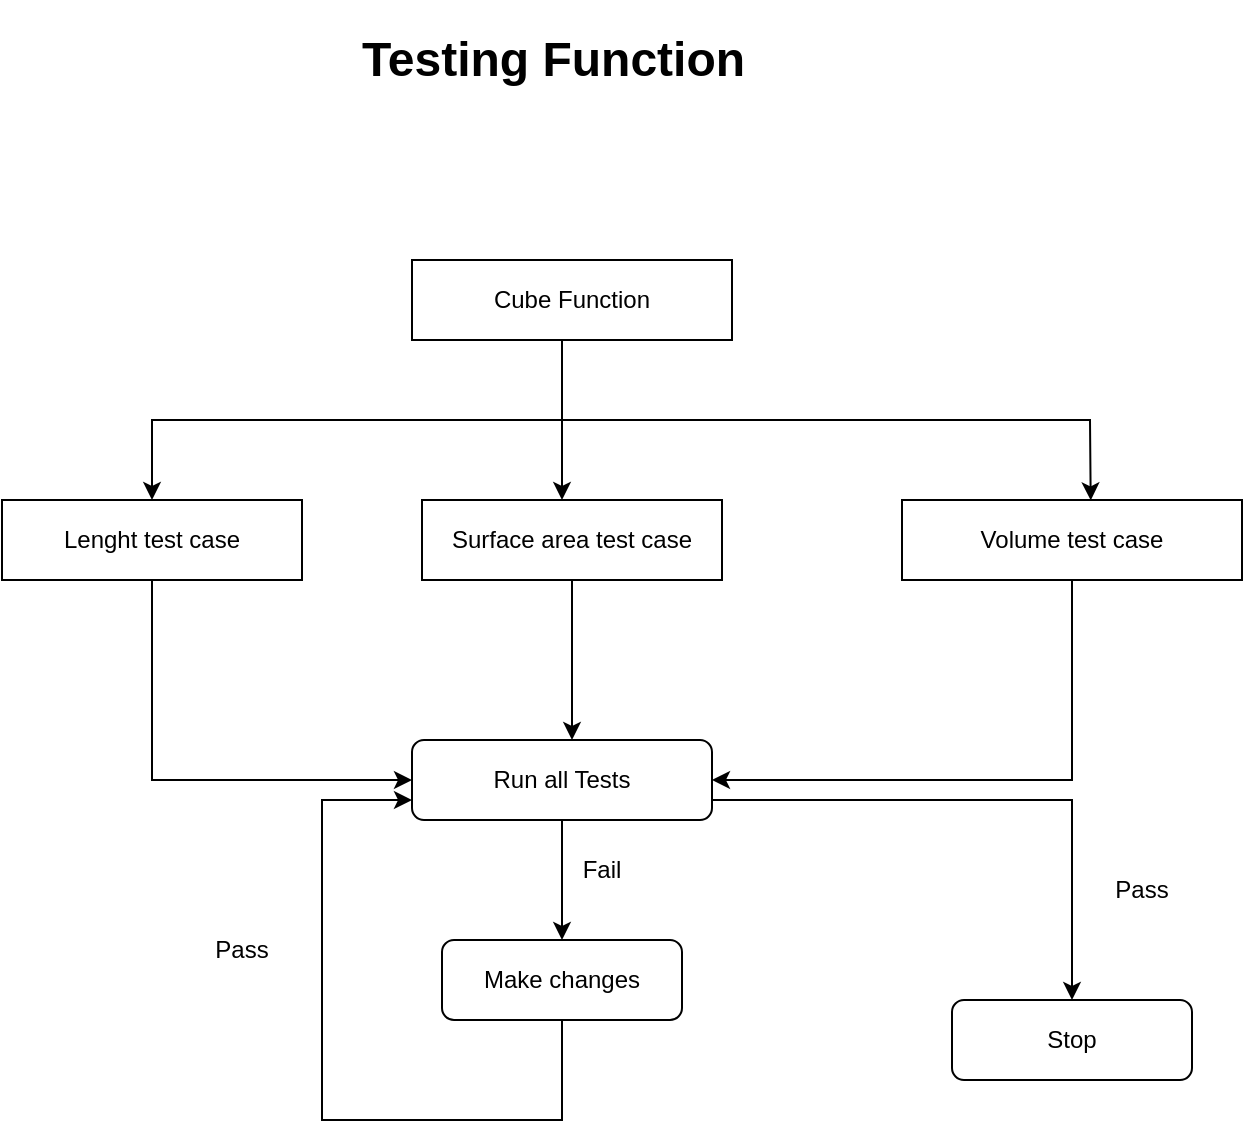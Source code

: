<mxfile version="20.7.4" type="github">
  <diagram id="pFhrnznNoVYy2KpuG-1z" name="Page-1">
    <mxGraphModel dx="1050" dy="1583" grid="1" gridSize="10" guides="1" tooltips="1" connect="1" arrows="1" fold="1" page="1" pageScale="1" pageWidth="850" pageHeight="1100" math="0" shadow="0">
      <root>
        <mxCell id="0" />
        <mxCell id="1" parent="0" />
        <mxCell id="2Bv_K4hrnXmEvZRlv9hX-5" value="" style="edgeStyle=orthogonalEdgeStyle;rounded=0;orthogonalLoop=1;jettySize=auto;html=1;" edge="1" parent="1" source="2Bv_K4hrnXmEvZRlv9hX-1" target="2Bv_K4hrnXmEvZRlv9hX-3">
          <mxGeometry relative="1" as="geometry">
            <Array as="points">
              <mxPoint x="420" y="120" />
              <mxPoint x="420" y="120" />
            </Array>
          </mxGeometry>
        </mxCell>
        <mxCell id="2Bv_K4hrnXmEvZRlv9hX-1" value="Cube Function" style="rounded=0;whiteSpace=wrap;html=1;" vertex="1" parent="1">
          <mxGeometry x="345" y="40" width="160" height="40" as="geometry" />
        </mxCell>
        <mxCell id="2Bv_K4hrnXmEvZRlv9hX-2" value="Lenght test case" style="rounded=0;whiteSpace=wrap;html=1;" vertex="1" parent="1">
          <mxGeometry x="140" y="160" width="150" height="40" as="geometry" />
        </mxCell>
        <mxCell id="2Bv_K4hrnXmEvZRlv9hX-12" value="" style="edgeStyle=orthogonalEdgeStyle;rounded=0;orthogonalLoop=1;jettySize=auto;html=1;" edge="1" parent="1" source="2Bv_K4hrnXmEvZRlv9hX-3" target="2Bv_K4hrnXmEvZRlv9hX-11">
          <mxGeometry x="-0.294" y="-5" relative="1" as="geometry">
            <Array as="points">
              <mxPoint x="425" y="260" />
              <mxPoint x="425" y="260" />
            </Array>
            <mxPoint as="offset" />
          </mxGeometry>
        </mxCell>
        <mxCell id="2Bv_K4hrnXmEvZRlv9hX-3" value="Surface area test case" style="rounded=0;whiteSpace=wrap;html=1;" vertex="1" parent="1">
          <mxGeometry x="350" y="160" width="150" height="40" as="geometry" />
        </mxCell>
        <mxCell id="2Bv_K4hrnXmEvZRlv9hX-4" value="Volume test case" style="whiteSpace=wrap;html=1;" vertex="1" parent="1">
          <mxGeometry x="590" y="160" width="170" height="40" as="geometry" />
        </mxCell>
        <mxCell id="2Bv_K4hrnXmEvZRlv9hX-6" value="" style="endArrow=classic;html=1;rounded=0;entryX=0.555;entryY=0.005;entryDx=0;entryDy=0;entryPerimeter=0;" edge="1" parent="1" target="2Bv_K4hrnXmEvZRlv9hX-4">
          <mxGeometry width="50" height="50" relative="1" as="geometry">
            <mxPoint x="420" y="120" as="sourcePoint" />
            <mxPoint x="450" y="260" as="targetPoint" />
            <Array as="points">
              <mxPoint x="684" y="120" />
            </Array>
          </mxGeometry>
        </mxCell>
        <mxCell id="2Bv_K4hrnXmEvZRlv9hX-7" value="" style="endArrow=classic;html=1;rounded=0;entryX=0.5;entryY=0;entryDx=0;entryDy=0;" edge="1" parent="1" target="2Bv_K4hrnXmEvZRlv9hX-2">
          <mxGeometry width="50" height="50" relative="1" as="geometry">
            <mxPoint x="420" y="120" as="sourcePoint" />
            <mxPoint x="450" y="260" as="targetPoint" />
            <Array as="points">
              <mxPoint x="215" y="120" />
            </Array>
          </mxGeometry>
        </mxCell>
        <mxCell id="2Bv_K4hrnXmEvZRlv9hX-17" value="" style="edgeStyle=orthogonalEdgeStyle;rounded=0;orthogonalLoop=1;jettySize=auto;html=1;" edge="1" parent="1" source="2Bv_K4hrnXmEvZRlv9hX-11" target="2Bv_K4hrnXmEvZRlv9hX-16">
          <mxGeometry relative="1" as="geometry" />
        </mxCell>
        <mxCell id="2Bv_K4hrnXmEvZRlv9hX-11" value="Run all Tests" style="rounded=1;whiteSpace=wrap;html=1;" vertex="1" parent="1">
          <mxGeometry x="345" y="280" width="150" height="40" as="geometry" />
        </mxCell>
        <mxCell id="2Bv_K4hrnXmEvZRlv9hX-14" value="" style="endArrow=classic;html=1;rounded=0;exitX=0.5;exitY=1;exitDx=0;exitDy=0;entryX=0;entryY=0.5;entryDx=0;entryDy=0;" edge="1" parent="1" source="2Bv_K4hrnXmEvZRlv9hX-2" target="2Bv_K4hrnXmEvZRlv9hX-11">
          <mxGeometry width="50" height="50" relative="1" as="geometry">
            <mxPoint x="400" y="280" as="sourcePoint" />
            <mxPoint x="340" y="310" as="targetPoint" />
            <Array as="points">
              <mxPoint x="215" y="300" />
              <mxPoint x="280" y="300" />
            </Array>
          </mxGeometry>
        </mxCell>
        <mxCell id="2Bv_K4hrnXmEvZRlv9hX-15" value="" style="endArrow=classic;html=1;rounded=0;exitX=0.5;exitY=1;exitDx=0;exitDy=0;entryX=1;entryY=0.5;entryDx=0;entryDy=0;" edge="1" parent="1" source="2Bv_K4hrnXmEvZRlv9hX-4" target="2Bv_K4hrnXmEvZRlv9hX-11">
          <mxGeometry width="50" height="50" relative="1" as="geometry">
            <mxPoint x="400" y="280" as="sourcePoint" />
            <mxPoint x="450" y="230" as="targetPoint" />
            <Array as="points">
              <mxPoint x="675" y="300" />
            </Array>
          </mxGeometry>
        </mxCell>
        <mxCell id="2Bv_K4hrnXmEvZRlv9hX-16" value="Make changes" style="rounded=1;whiteSpace=wrap;html=1;" vertex="1" parent="1">
          <mxGeometry x="360" y="380" width="120" height="40" as="geometry" />
        </mxCell>
        <mxCell id="2Bv_K4hrnXmEvZRlv9hX-18" value="" style="endArrow=classic;html=1;rounded=0;exitX=0.5;exitY=1;exitDx=0;exitDy=0;entryX=0;entryY=0.75;entryDx=0;entryDy=0;" edge="1" parent="1" source="2Bv_K4hrnXmEvZRlv9hX-16" target="2Bv_K4hrnXmEvZRlv9hX-11">
          <mxGeometry width="50" height="50" relative="1" as="geometry">
            <mxPoint x="400" y="280" as="sourcePoint" />
            <mxPoint x="340" y="310" as="targetPoint" />
            <Array as="points">
              <mxPoint x="420" y="470" />
              <mxPoint x="300" y="470" />
              <mxPoint x="300" y="310" />
            </Array>
          </mxGeometry>
        </mxCell>
        <mxCell id="2Bv_K4hrnXmEvZRlv9hX-19" value="Fail" style="text;html=1;strokeColor=none;fillColor=none;align=center;verticalAlign=middle;whiteSpace=wrap;rounded=0;" vertex="1" parent="1">
          <mxGeometry x="410" y="330" width="60" height="30" as="geometry" />
        </mxCell>
        <mxCell id="2Bv_K4hrnXmEvZRlv9hX-21" value="Pass" style="text;html=1;strokeColor=none;fillColor=none;align=center;verticalAlign=middle;whiteSpace=wrap;rounded=0;" vertex="1" parent="1">
          <mxGeometry x="230" y="370" width="60" height="30" as="geometry" />
        </mxCell>
        <mxCell id="2Bv_K4hrnXmEvZRlv9hX-22" value="Stop" style="rounded=1;whiteSpace=wrap;html=1;" vertex="1" parent="1">
          <mxGeometry x="615" y="410" width="120" height="40" as="geometry" />
        </mxCell>
        <mxCell id="2Bv_K4hrnXmEvZRlv9hX-23" value="" style="endArrow=classic;html=1;rounded=0;exitX=1;exitY=0.75;exitDx=0;exitDy=0;entryX=0.5;entryY=0;entryDx=0;entryDy=0;" edge="1" parent="1" source="2Bv_K4hrnXmEvZRlv9hX-11" target="2Bv_K4hrnXmEvZRlv9hX-22">
          <mxGeometry width="50" height="50" relative="1" as="geometry">
            <mxPoint x="400" y="270" as="sourcePoint" />
            <mxPoint x="450" y="220" as="targetPoint" />
            <Array as="points">
              <mxPoint x="675" y="310" />
            </Array>
          </mxGeometry>
        </mxCell>
        <mxCell id="2Bv_K4hrnXmEvZRlv9hX-24" value="Pass" style="text;html=1;strokeColor=none;fillColor=none;align=center;verticalAlign=middle;whiteSpace=wrap;rounded=0;" vertex="1" parent="1">
          <mxGeometry x="680" y="340" width="60" height="30" as="geometry" />
        </mxCell>
        <mxCell id="2Bv_K4hrnXmEvZRlv9hX-25" value="&lt;h1&gt;Testing Function&lt;/h1&gt;" style="text;html=1;strokeColor=none;fillColor=none;spacing=5;spacingTop=-20;whiteSpace=wrap;overflow=hidden;rounded=0;" vertex="1" parent="1">
          <mxGeometry x="315" y="-80" width="210" height="60" as="geometry" />
        </mxCell>
      </root>
    </mxGraphModel>
  </diagram>
</mxfile>
